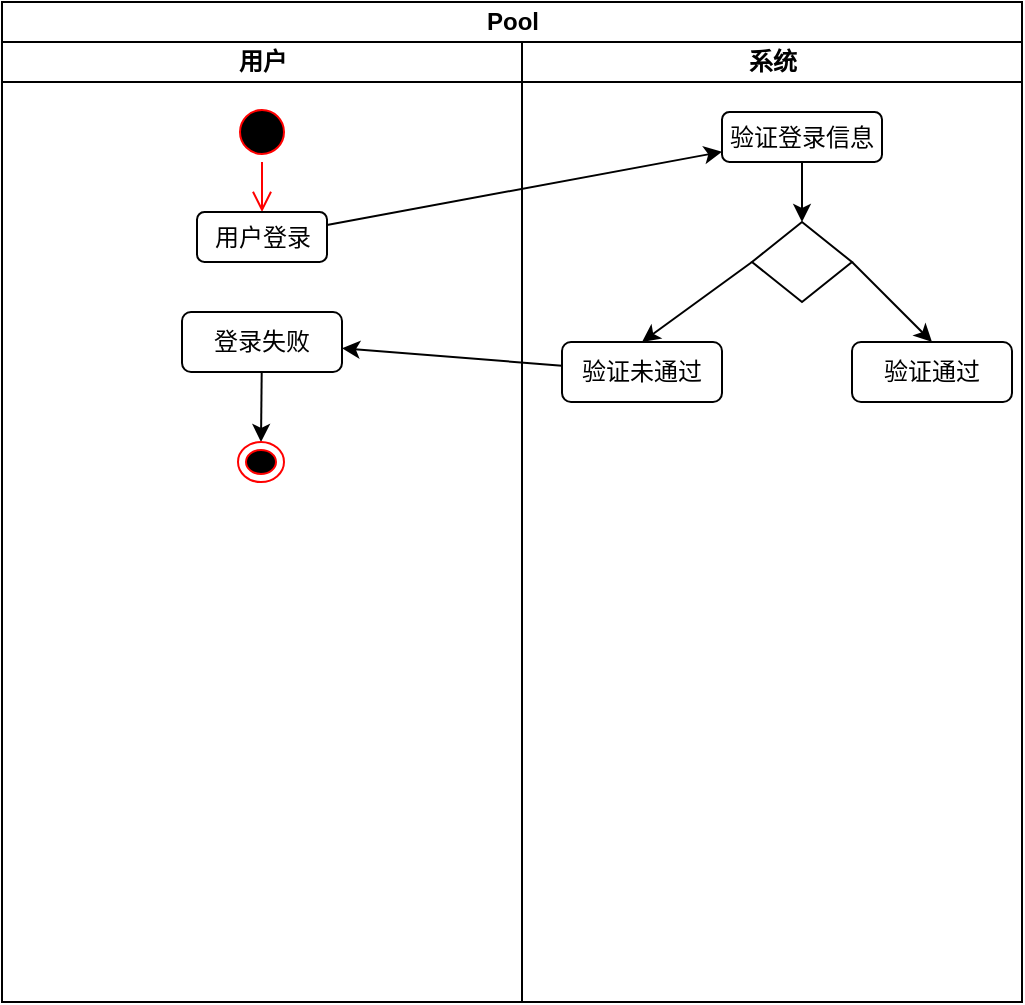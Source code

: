 <mxfile version="10.5.7" type="github"><diagram id="2ma4mFrUo7jNhCH0Uxba" name="Page-1"><mxGraphModel dx="1398" dy="766" grid="1" gridSize="10" guides="1" tooltips="1" connect="1" arrows="1" fold="1" page="1" pageScale="1" pageWidth="3000" pageHeight="1169" math="0" shadow="0"><root><mxCell id="0"/><mxCell id="1" parent="0"/><mxCell id="Z3WakkSr-auNdNe9HEpy-1" value="Pool" style="swimlane;html=1;childLayout=stackLayout;resizeParent=1;resizeParentMax=0;startSize=20;" vertex="1" parent="1"><mxGeometry x="230" y="80" width="510" height="500" as="geometry"/></mxCell><mxCell id="Z3WakkSr-auNdNe9HEpy-2" value="用户" style="swimlane;html=1;startSize=20;" vertex="1" parent="Z3WakkSr-auNdNe9HEpy-1"><mxGeometry y="20" width="260" height="480" as="geometry"/></mxCell><mxCell id="Z3WakkSr-auNdNe9HEpy-13" value="" style="ellipse;html=1;shape=startState;fillColor=#000000;strokeColor=#ff0000;" vertex="1" parent="Z3WakkSr-auNdNe9HEpy-2"><mxGeometry x="115" y="30" width="30" height="30" as="geometry"/></mxCell><mxCell id="Z3WakkSr-auNdNe9HEpy-14" value="" style="html=1;verticalAlign=bottom;endArrow=open;endSize=8;strokeColor=#ff0000;entryX=0.5;entryY=0;entryDx=0;entryDy=0;" edge="1" source="Z3WakkSr-auNdNe9HEpy-13" parent="Z3WakkSr-auNdNe9HEpy-2" target="Z3WakkSr-auNdNe9HEpy-15"><mxGeometry relative="1" as="geometry"><mxPoint x="130" y="120" as="targetPoint"/></mxGeometry></mxCell><mxCell id="Z3WakkSr-auNdNe9HEpy-15" value="用户登录" style="rounded=1;whiteSpace=wrap;html=1;" vertex="1" parent="Z3WakkSr-auNdNe9HEpy-2"><mxGeometry x="97.5" y="85" width="65" height="25" as="geometry"/></mxCell><mxCell id="Z3WakkSr-auNdNe9HEpy-33" style="edgeStyle=none;rounded=0;orthogonalLoop=1;jettySize=auto;html=1;entryX=0.5;entryY=0;entryDx=0;entryDy=0;" edge="1" parent="Z3WakkSr-auNdNe9HEpy-2" source="Z3WakkSr-auNdNe9HEpy-27" target="Z3WakkSr-auNdNe9HEpy-32"><mxGeometry relative="1" as="geometry"/></mxCell><mxCell id="Z3WakkSr-auNdNe9HEpy-27" value="登录失败" style="rounded=1;whiteSpace=wrap;html=1;" vertex="1" parent="Z3WakkSr-auNdNe9HEpy-2"><mxGeometry x="90" y="135" width="80" height="30" as="geometry"/></mxCell><mxCell id="Z3WakkSr-auNdNe9HEpy-32" value="" style="ellipse;html=1;shape=endState;fillColor=#000000;strokeColor=#ff0000;" vertex="1" parent="Z3WakkSr-auNdNe9HEpy-2"><mxGeometry x="118" y="200" width="23" height="20" as="geometry"/></mxCell><mxCell id="Z3WakkSr-auNdNe9HEpy-20" value="" style="edgeStyle=none;rounded=0;orthogonalLoop=1;jettySize=auto;html=1;" edge="1" parent="Z3WakkSr-auNdNe9HEpy-1" source="Z3WakkSr-auNdNe9HEpy-15" target="Z3WakkSr-auNdNe9HEpy-19"><mxGeometry relative="1" as="geometry"/></mxCell><mxCell id="Z3WakkSr-auNdNe9HEpy-3" value="系统" style="swimlane;html=1;startSize=20;" vertex="1" parent="Z3WakkSr-auNdNe9HEpy-1"><mxGeometry x="260" y="20" width="250" height="480" as="geometry"/></mxCell><mxCell id="Z3WakkSr-auNdNe9HEpy-22" style="edgeStyle=none;rounded=0;orthogonalLoop=1;jettySize=auto;html=1;" edge="1" parent="Z3WakkSr-auNdNe9HEpy-3" source="Z3WakkSr-auNdNe9HEpy-19" target="Z3WakkSr-auNdNe9HEpy-21"><mxGeometry relative="1" as="geometry"/></mxCell><mxCell id="Z3WakkSr-auNdNe9HEpy-19" value="验证登录信息" style="rounded=1;whiteSpace=wrap;html=1;" vertex="1" parent="Z3WakkSr-auNdNe9HEpy-3"><mxGeometry x="100" y="35" width="80" height="25" as="geometry"/></mxCell><mxCell id="Z3WakkSr-auNdNe9HEpy-28" style="edgeStyle=none;rounded=0;orthogonalLoop=1;jettySize=auto;html=1;exitX=0;exitY=0.5;exitDx=0;exitDy=0;entryX=0.5;entryY=0;entryDx=0;entryDy=0;" edge="1" parent="Z3WakkSr-auNdNe9HEpy-3" source="Z3WakkSr-auNdNe9HEpy-21" target="Z3WakkSr-auNdNe9HEpy-23"><mxGeometry relative="1" as="geometry"/></mxCell><mxCell id="Z3WakkSr-auNdNe9HEpy-31" style="edgeStyle=none;rounded=0;orthogonalLoop=1;jettySize=auto;html=1;exitX=1;exitY=0.5;exitDx=0;exitDy=0;entryX=0.5;entryY=0;entryDx=0;entryDy=0;" edge="1" parent="Z3WakkSr-auNdNe9HEpy-3" source="Z3WakkSr-auNdNe9HEpy-21" target="Z3WakkSr-auNdNe9HEpy-30"><mxGeometry relative="1" as="geometry"/></mxCell><mxCell id="Z3WakkSr-auNdNe9HEpy-21" value="" style="rhombus;whiteSpace=wrap;html=1;" vertex="1" parent="Z3WakkSr-auNdNe9HEpy-3"><mxGeometry x="115" y="90" width="50" height="40" as="geometry"/></mxCell><mxCell id="Z3WakkSr-auNdNe9HEpy-23" value="验证未通过" style="rounded=1;whiteSpace=wrap;html=1;" vertex="1" parent="Z3WakkSr-auNdNe9HEpy-3"><mxGeometry x="20" y="150" width="80" height="30" as="geometry"/></mxCell><mxCell id="Z3WakkSr-auNdNe9HEpy-30" value="验证通过" style="rounded=1;whiteSpace=wrap;html=1;" vertex="1" parent="Z3WakkSr-auNdNe9HEpy-3"><mxGeometry x="165" y="150" width="80" height="30" as="geometry"/></mxCell><mxCell id="Z3WakkSr-auNdNe9HEpy-29" style="edgeStyle=none;rounded=0;orthogonalLoop=1;jettySize=auto;html=1;" edge="1" parent="Z3WakkSr-auNdNe9HEpy-1" source="Z3WakkSr-auNdNe9HEpy-23" target="Z3WakkSr-auNdNe9HEpy-27"><mxGeometry relative="1" as="geometry"/></mxCell></root></mxGraphModel></diagram></mxfile>